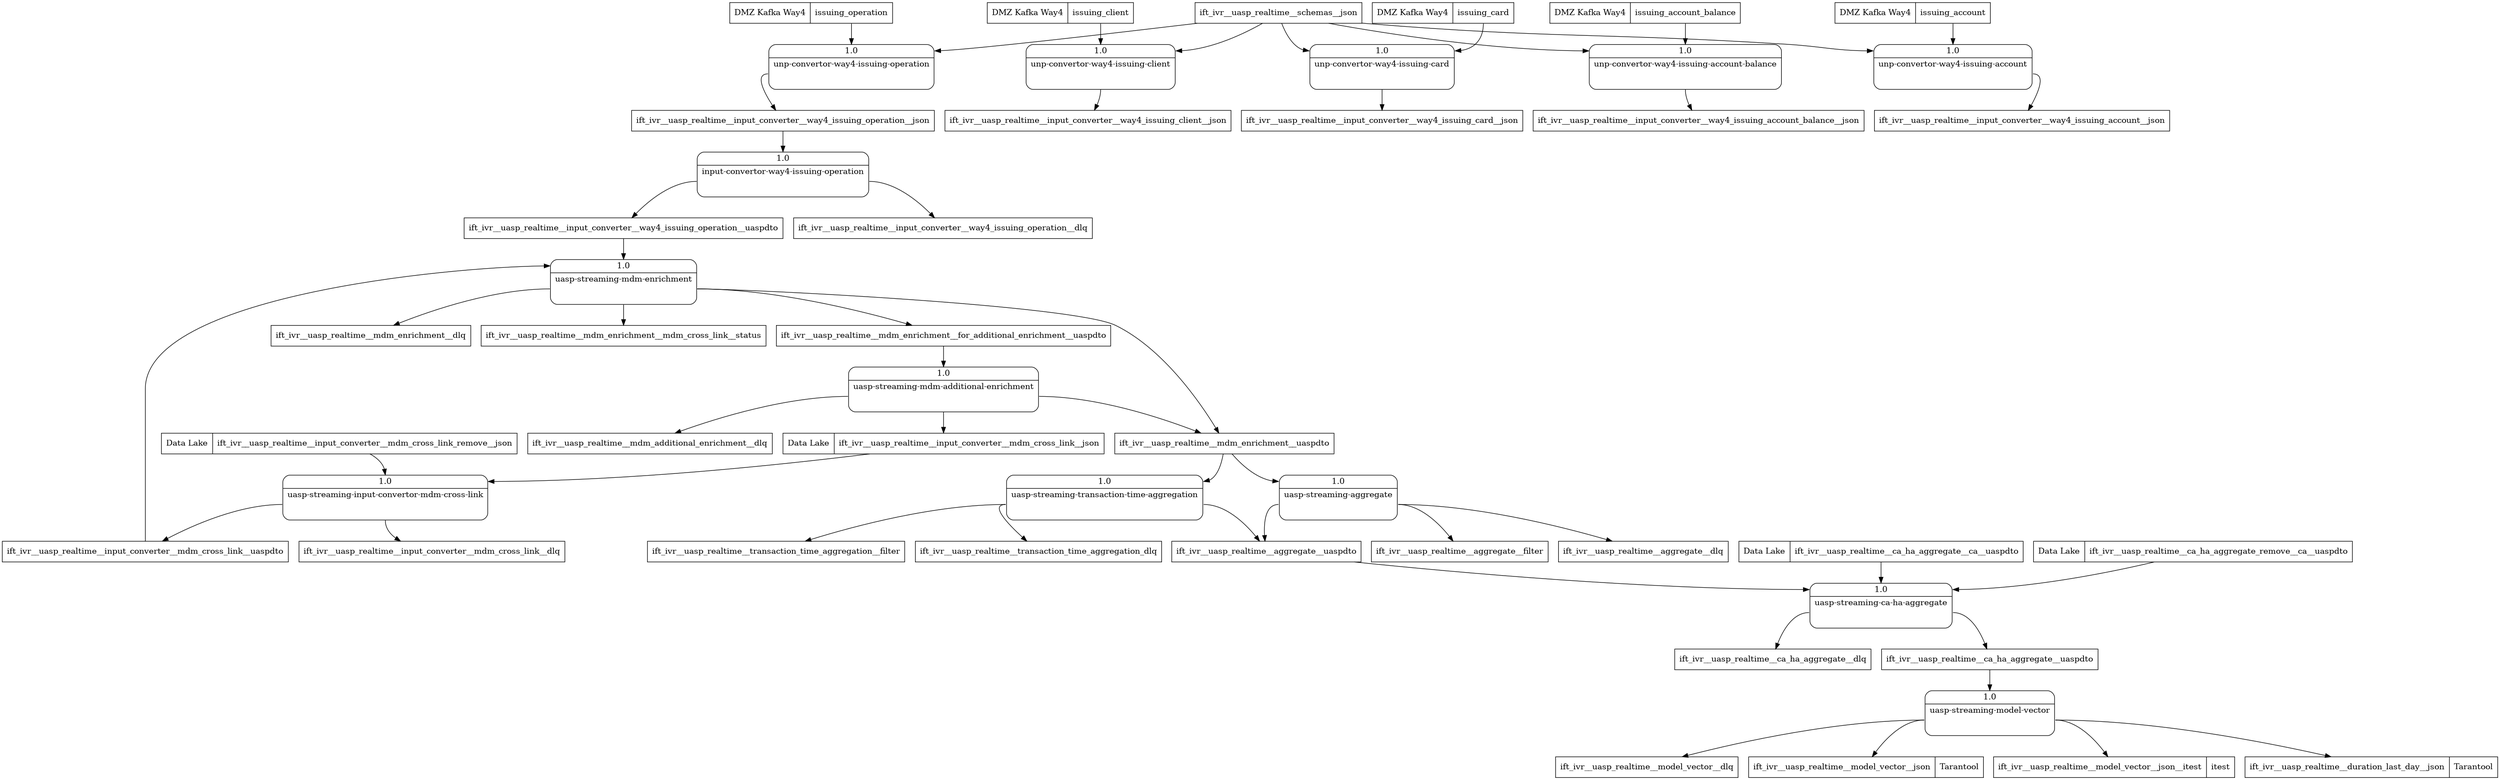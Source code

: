 @startuml
digraph dfd{
	node[shape=record]

	ift_ivr__uasp_realtime__schemas__json [label="ift_ivr__uasp_realtime__schemas__json" shape=box];

	issuing_operation [label="<f0> DMZ Kafka Way4|<f1> issuing_operation"];
	unp_convertor_way4_issuing_operation [label="{<f0> 1.0|<f1> unp-convertor-way4-issuing-operation\n\n\n}" shape=Mrecord];
	ift_ivr__uasp_realtime__input_converter__way4_issuing_operation__json [label="ift_ivr__uasp_realtime__input_converter__way4_issuing_operation__json" shape=box];
	ift_ivr__uasp_realtime__schemas__json->unp_convertor_way4_issuing_operation:f0
	issuing_operation:f1 -> unp_convertor_way4_issuing_operation:f0;
	unp_convertor_way4_issuing_operation:f1->ift_ivr__uasp_realtime__input_converter__way4_issuing_operation__json;

	issuing_client [label="<f0> DMZ Kafka Way4|<f1> issuing_client"];
	unp_convertor_way4_issuing_client [label="{<f0> 1.0|<f1> unp-convertor-way4-issuing-client\n\n\n}" shape=Mrecord];
	ift_ivr__uasp_realtime__input_converter__way4_issuing_client__json [label="ift_ivr__uasp_realtime__input_converter__way4_issuing_client__json" shape=box];
	ift_ivr__uasp_realtime__schemas__json->unp_convertor_way4_issuing_client:f0
	issuing_client:f1 -> unp_convertor_way4_issuing_client:f0;
	unp_convertor_way4_issuing_client:f1->ift_ivr__uasp_realtime__input_converter__way4_issuing_client__json;

	issuing_card [label="<f0> DMZ Kafka Way4|<f1> issuing_card"];
	unp_convertor_way4_issuing_card [label="{<f0> 1.0|<f1> unp-convertor-way4-issuing-card\n\n\n}" shape=Mrecord];
	ift_ivr__uasp_realtime__input_converter__way4_issuing_card__json [label="ift_ivr__uasp_realtime__input_converter__way4_issuing_card__json" shape=box];
	ift_ivr__uasp_realtime__schemas__json->unp_convertor_way4_issuing_card:f0
	issuing_card:f1 -> unp_convertor_way4_issuing_card:f0;
	unp_convertor_way4_issuing_card:f1->ift_ivr__uasp_realtime__input_converter__way4_issuing_card__json;

	issuing_account_balance [label="<f0> DMZ Kafka Way4|<f1> issuing_account_balance"];
	unp_convertor_way4_issuing_account_balance [label="{<f0> 1.0|<f1> unp-convertor-way4-issuing-account-balance\n\n\n}" shape=Mrecord];
	ift_ivr__uasp_realtime__input_converter__way4_issuing_account_balance__json [label="ift_ivr__uasp_realtime__input_converter__way4_issuing_account_balance__json" shape=box];
	ift_ivr__uasp_realtime__schemas__json->unp_convertor_way4_issuing_account_balance:f0
	issuing_account_balance:f1 -> unp_convertor_way4_issuing_account_balance:f0;
	unp_convertor_way4_issuing_account_balance:f1->ift_ivr__uasp_realtime__input_converter__way4_issuing_account_balance__json;

	issuing_account [label="<f0> DMZ Kafka Way4|<f1> issuing_account"];
	unp_convertor_way4_issuing_account [label="{<f0> 1.0|<f1> unp-convertor-way4-issuing-account\n\n\n}" shape=Mrecord];
	ift_ivr__uasp_realtime__input_converter__way4_issuing_account__json [label="ift_ivr__uasp_realtime__input_converter__way4_issuing_account__json" shape=box];
	ift_ivr__uasp_realtime__schemas__json->unp_convertor_way4_issuing_account:f0
	issuing_account:f1 -> unp_convertor_way4_issuing_account:f0;
	unp_convertor_way4_issuing_account:f1->ift_ivr__uasp_realtime__input_converter__way4_issuing_account__json;

	input_convertor_way4_issuing_operation [label="{<f0> 1.0|<f1> input-convertor-way4-issuing-operation\n\n\n}" shape=Mrecord];
	ift_ivr__uasp_realtime__input_converter__way4_issuing_operation__uaspdto [label="ift_ivr__uasp_realtime__input_converter__way4_issuing_operation__uaspdto" shape=box];
	ift_ivr__uasp_realtime__input_converter__way4_issuing_operation__dlq [label="ift_ivr__uasp_realtime__input_converter__way4_issuing_operation__dlq" shape=box];
    ift_ivr__uasp_realtime__input_converter__way4_issuing_operation__json->input_convertor_way4_issuing_operation:f0
    input_convertor_way4_issuing_operation:f1->ift_ivr__uasp_realtime__input_converter__way4_issuing_operation__uaspdto
    input_convertor_way4_issuing_operation:f1->ift_ivr__uasp_realtime__input_converter__way4_issuing_operation__dlq

    uasp_streaming_input_convertor_mdm_cross_link [label="{<f0> 1.0|<f1> uasp-streaming-input-convertor-mdm-cross-link\n\n\n}" shape=Mrecord];
    ift_ivr__uasp_realtime__input_converter__mdm_cross_link_remove__json [label="<f0> Data Lake|<f1> ift_ivr__uasp_realtime__input_converter__mdm_cross_link_remove__json"];
    ift_ivr__uasp_realtime__input_converter__mdm_cross_link__json [label="<f0> Data Lake|<f1> ift_ivr__uasp_realtime__input_converter__mdm_cross_link__json"];
    ift_ivr__uasp_realtime__input_converter__mdm_cross_link__dlq [label="ift_ivr__uasp_realtime__input_converter__mdm_cross_link__dlq" shape=box];
    ift_ivr__uasp_realtime__input_converter__mdm_cross_link__uaspdto [label="ift_ivr__uasp_realtime__input_converter__mdm_cross_link__uaspdto" shape=box];
    ift_ivr__uasp_realtime__input_converter__mdm_cross_link__json->uasp_streaming_input_convertor_mdm_cross_link:f0
    ift_ivr__uasp_realtime__input_converter__mdm_cross_link_remove__json->uasp_streaming_input_convertor_mdm_cross_link:f0
    uasp_streaming_input_convertor_mdm_cross_link:f1->ift_ivr__uasp_realtime__input_converter__mdm_cross_link__dlq
    uasp_streaming_input_convertor_mdm_cross_link:f1->ift_ivr__uasp_realtime__input_converter__mdm_cross_link__uaspdto


    uasp_streaming_mdm_enrichment [label="{<f0> 1.0|<f1> uasp-streaming-mdm-enrichment\n\n\n}" shape=Mrecord];
    ift_ivr__uasp_realtime__mdm_enrichment__mdm_cross_link__status [label="ift_ivr__uasp_realtime__mdm_enrichment__mdm_cross_link__status" shape=box];
    ift_ivr__uasp_realtime__mdm_enrichment__for_additional_enrichment__uaspdto [label="ift_ivr__uasp_realtime__mdm_enrichment__for_additional_enrichment__uaspdto" shape=box];
    ift_ivr__uasp_realtime__mdm_enrichment__uaspdto [label="ift_ivr__uasp_realtime__mdm_enrichment__uaspdto" shape=box];
    ift_ivr__uasp_realtime__mdm_enrichment__dlq [label="ift_ivr__uasp_realtime__mdm_enrichment__dlq" shape=box];
    ift_ivr__uasp_realtime__input_converter__mdm_cross_link__uaspdto->uasp_streaming_mdm_enrichment:f0
    ift_ivr__uasp_realtime__input_converter__way4_issuing_operation__uaspdto->uasp_streaming_mdm_enrichment:f0
    uasp_streaming_mdm_enrichment:f1->ift_ivr__uasp_realtime__mdm_enrichment__mdm_cross_link__status
    uasp_streaming_mdm_enrichment:f1->ift_ivr__uasp_realtime__mdm_enrichment__for_additional_enrichment__uaspdto
    uasp_streaming_mdm_enrichment:f1->ift_ivr__uasp_realtime__mdm_enrichment__uaspdto
    uasp_streaming_mdm_enrichment:f1->ift_ivr__uasp_realtime__mdm_enrichment__dlq

    uasp_streaming_mdm_additional_enrichment [label="{<f0> 1.0|<f1> uasp-streaming-mdm-additional-enrichment\n\n\n}" shape=Mrecord];
    ift_ivr__uasp_realtime__mdm_additional_enrichment__dlq [label="ift_ivr__uasp_realtime__mdm_additional_enrichment__dlq" shape=box];
    ift_ivr__uasp_realtime__mdm_enrichment__for_additional_enrichment__uaspdto->uasp_streaming_mdm_additional_enrichment:f0
    uasp_streaming_mdm_additional_enrichment:f1->ift_ivr__uasp_realtime__mdm_additional_enrichment__dlq
    uasp_streaming_mdm_additional_enrichment:f1->ift_ivr__uasp_realtime__input_converter__mdm_cross_link__json
    uasp_streaming_mdm_additional_enrichment:f1->ift_ivr__uasp_realtime__mdm_enrichment__uaspdto

    uasp_streaming_aggregate [label="{<f0> 1.0|<f1> uasp-streaming-aggregate\n\n\n}" shape=Mrecord];
    ift_ivr__uasp_realtime__aggregate__filter [label="ift_ivr__uasp_realtime__aggregate__filter" shape=box];
    ift_ivr__uasp_realtime__aggregate__dlq [label="ift_ivr__uasp_realtime__aggregate__dlq" shape=box];
    ift_ivr__uasp_realtime__aggregate__uaspdto [label="ift_ivr__uasp_realtime__aggregate__uaspdto" shape=box];
    ift_ivr__uasp_realtime__mdm_enrichment__uaspdto->uasp_streaming_aggregate:f0
    uasp_streaming_aggregate:f1->ift_ivr__uasp_realtime__aggregate__filter
    uasp_streaming_aggregate:f1->ift_ivr__uasp_realtime__aggregate__dlq
    uasp_streaming_aggregate:f1->ift_ivr__uasp_realtime__aggregate__uaspdto

    uasp_streaming_transaction_time_aggregation [label="{<f0> 1.0|<f1> uasp-streaming-transaction-time-aggregation\n\n\n}" shape=Mrecord];
    ift_ivr__uasp_realtime__transaction_time_aggregation__filter [label="ift_ivr__uasp_realtime__transaction_time_aggregation__filter" shape=box];
    ift_ivr__uasp_realtime__transaction_time_aggregation_dlq [label="ift_ivr__uasp_realtime__transaction_time_aggregation_dlq" shape=box];
    ift_ivr__uasp_realtime__aggregate__uaspdto [label="ift_ivr__uasp_realtime__aggregate__uaspdto" shape=box];
    ift_ivr__uasp_realtime__mdm_enrichment__uaspdto->uasp_streaming_transaction_time_aggregation:f0
    uasp_streaming_transaction_time_aggregation:f1->ift_ivr__uasp_realtime__transaction_time_aggregation__filter
    uasp_streaming_transaction_time_aggregation:f1->ift_ivr__uasp_realtime__transaction_time_aggregation_dlq
    uasp_streaming_transaction_time_aggregation:f1->ift_ivr__uasp_realtime__aggregate__uaspdto

    uasp_streaming_ca_ha_aggregate [label="{<f0> 1.0|<f1> uasp-streaming-ca-ha-aggregate\n\n\n}" shape=Mrecord];
    ift_ivr__uasp_realtime__ca_ha_aggregate__ca__uaspdto [label="<f0> Data Lake|<f1> ift_ivr__uasp_realtime__ca_ha_aggregate__ca__uaspdto"];
    ift_ivr__uasp_realtime__ca_ha_aggregate_remove__ca__uaspdto [label="<f0> Data Lake|<f1> ift_ivr__uasp_realtime__ca_ha_aggregate_remove__ca__uaspdto"];
    ift_ivr__uasp_realtime__ca_ha_aggregate__dlq [label="ift_ivr__uasp_realtime__ca_ha_aggregate__dlq" shape=box];
    ift_ivr__uasp_realtime__ca_ha_aggregate__uaspdto [label="ift_ivr__uasp_realtime__ca_ha_aggregate__uaspdto" shape=box];
    ift_ivr__uasp_realtime__ca_ha_aggregate__ca__uaspdto->uasp_streaming_ca_ha_aggregate:f0
    ift_ivr__uasp_realtime__ca_ha_aggregate_remove__ca__uaspdto->uasp_streaming_ca_ha_aggregate:f0
    ift_ivr__uasp_realtime__aggregate__uaspdto->uasp_streaming_ca_ha_aggregate:f0
    uasp_streaming_ca_ha_aggregate:f1->ift_ivr__uasp_realtime__ca_ha_aggregate__dlq
    uasp_streaming_ca_ha_aggregate:f1->ift_ivr__uasp_realtime__ca_ha_aggregate__uaspdto

    uasp_streaming_model_vector [label="{<f0> 1.0|<f1> uasp-streaming-model-vector\n\n\n}" shape=Mrecord];
    ift_ivr__uasp_realtime__model_vector__dlq [label="ift_ivr__uasp_realtime__model_vector__dlq" shape=box];
    ift_ivr__uasp_realtime__model_vector__json [label="<f0> ift_ivr__uasp_realtime__model_vector__json | <f1> Tarantool"];
    ift_ivr__uasp_realtime__model_vector__json__itest [label="<f0> ift_ivr__uasp_realtime__model_vector__json__itest | <f1> itest"];
    ift_ivr__uasp_realtime__duration_last_day__json [label="<f0> ift_ivr__uasp_realtime__duration_last_day__json | <f1> Tarantool"];
    ift_ivr__uasp_realtime__ca_ha_aggregate__uaspdto->uasp_streaming_model_vector:f0
    uasp_streaming_model_vector:f1->ift_ivr__uasp_realtime__model_vector__dlq
    uasp_streaming_model_vector:f1->ift_ivr__uasp_realtime__model_vector__json
    uasp_streaming_model_vector:f1->ift_ivr__uasp_realtime__model_vector__json__itest
    uasp_streaming_model_vector:f1->ift_ivr__uasp_realtime__duration_last_day__json

}
@enduml
